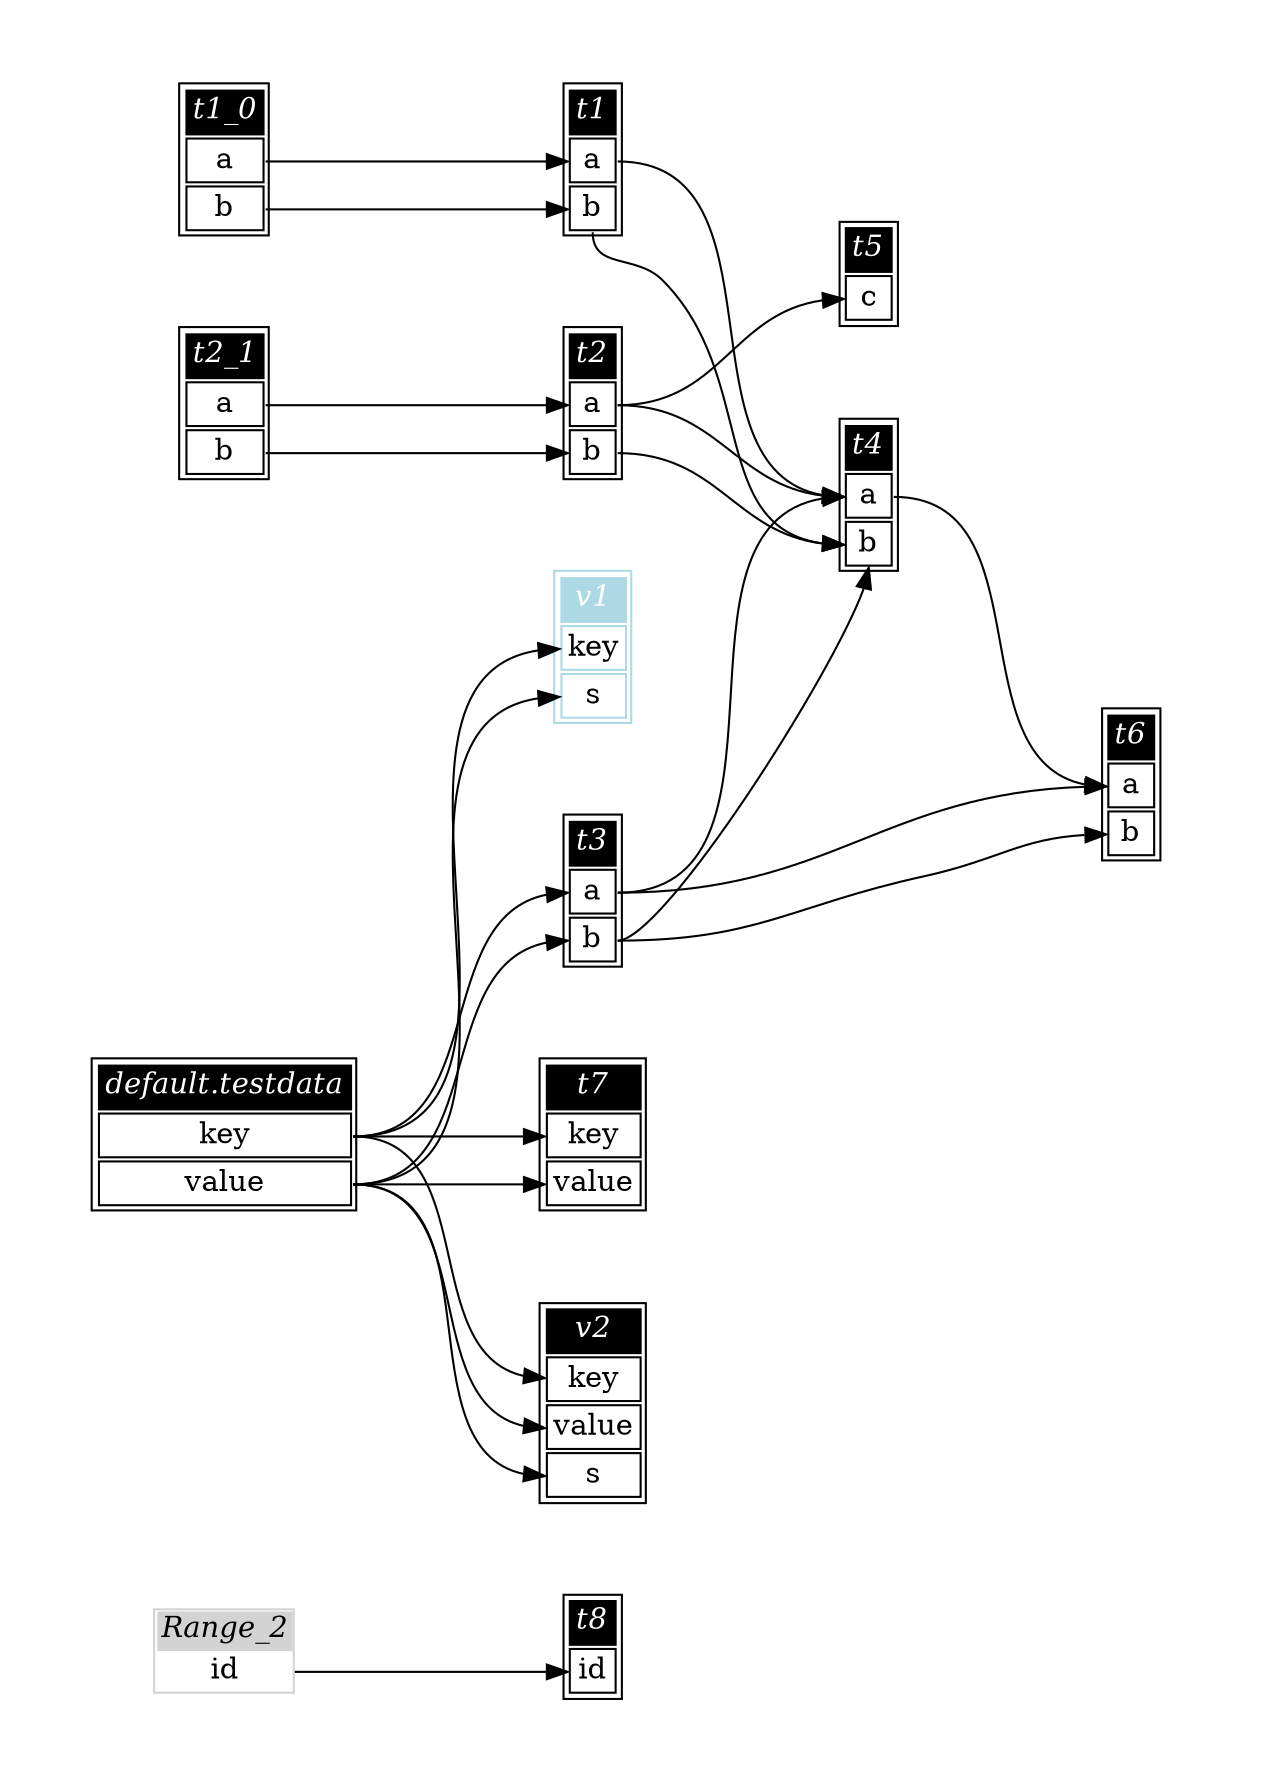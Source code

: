 // Automatically generated by SQLFlowTestSuite


digraph {
  graph [pad="0.5" nodesep="0.5" ranksep="1" fontname="Helvetica" rankdir=LR];
  node [shape=plaintext]

  
"Range_2" [label=<
<table color="lightgray" border="1" cellborder="0" cellspacing="0">
  <tr><td bgcolor="lightgray" port="nodeName"><i>Range_2</i></td></tr>
  <tr><td port="0">id</td></tr>
</table>>];
       

"default.testdata" [color="black" label=<
<table>
  <tr><td bgcolor="black" port="nodeName"><i><font color="white">default.testdata</font></i></td></tr>
  <tr><td port="0">key</td></tr>
<tr><td port="1">value</td></tr>
</table>>];
       

"t1" [color="black" label=<
<table>
  <tr><td bgcolor="black" port="nodeName"><i><font color="white">t1</font></i></td></tr>
  <tr><td port="0">a</td></tr>
<tr><td port="1">b</td></tr>
</table>>];
       

"t1_0" [color="black" label=<
<table>
  <tr><td bgcolor="black" port="nodeName"><i><font color="white">t1_0</font></i></td></tr>
  <tr><td port="0">a</td></tr>
<tr><td port="1">b</td></tr>
</table>>];
       

"t2" [color="black" label=<
<table>
  <tr><td bgcolor="black" port="nodeName"><i><font color="white">t2</font></i></td></tr>
  <tr><td port="0">a</td></tr>
<tr><td port="1">b</td></tr>
</table>>];
       

"t2_1" [color="black" label=<
<table>
  <tr><td bgcolor="black" port="nodeName"><i><font color="white">t2_1</font></i></td></tr>
  <tr><td port="0">a</td></tr>
<tr><td port="1">b</td></tr>
</table>>];
       

"t3" [color="black" label=<
<table>
  <tr><td bgcolor="black" port="nodeName"><i><font color="white">t3</font></i></td></tr>
  <tr><td port="0">a</td></tr>
<tr><td port="1">b</td></tr>
</table>>];
       

"t4" [color="black" label=<
<table>
  <tr><td bgcolor="black" port="nodeName"><i><font color="white">t4</font></i></td></tr>
  <tr><td port="0">a</td></tr>
<tr><td port="1">b</td></tr>
</table>>];
       

"t5" [color="black" label=<
<table>
  <tr><td bgcolor="black" port="nodeName"><i><font color="white">t5</font></i></td></tr>
  <tr><td port="0">c</td></tr>
</table>>];
       

"t6" [color="black" label=<
<table>
  <tr><td bgcolor="black" port="nodeName"><i><font color="white">t6</font></i></td></tr>
  <tr><td port="0">a</td></tr>
<tr><td port="1">b</td></tr>
</table>>];
       

"t7" [color="black" label=<
<table>
  <tr><td bgcolor="black" port="nodeName"><i><font color="white">t7</font></i></td></tr>
  <tr><td port="0">key</td></tr>
<tr><td port="1">value</td></tr>
</table>>];
       

"t8" [color="black" label=<
<table>
  <tr><td bgcolor="black" port="nodeName"><i><font color="white">t8</font></i></td></tr>
  <tr><td port="0">id</td></tr>
</table>>];
       

"v1" [color="lightblue" label=<
<table>
  <tr><td bgcolor="lightblue" port="nodeName"><i><font color="white">v1</font></i></td></tr>
  <tr><td port="0">key</td></tr>
<tr><td port="1">s</td></tr>
</table>>];
       

"v2" [color="black" label=<
<table>
  <tr><td bgcolor="black" port="nodeName"><i><font color="white">v2</font></i></td></tr>
  <tr><td port="0">key</td></tr>
<tr><td port="1">value</td></tr>
<tr><td port="2">s</td></tr>
</table>>];
       
  "Range_2":0 -> "t8":0
"default.testdata":0 -> "t3":0
"default.testdata":0 -> "t7":0
"default.testdata":0 -> "v1":0
"default.testdata":0 -> "v2":0
"default.testdata":1 -> "t3":1
"default.testdata":1 -> "t7":1
"default.testdata":1 -> "v1":1
"default.testdata":1 -> "v2":1
"default.testdata":1 -> "v2":2
"t1":0 -> "t4":0
"t1":1 -> "t4":1
"t1_0":0 -> "t1":0
"t1_0":1 -> "t1":1
"t2":0 -> "t4":0
"t2":0 -> "t5":0
"t2":1 -> "t4":1
"t2_1":0 -> "t2":0
"t2_1":1 -> "t2":1
"t3":0 -> "t4":0
"t3":0 -> "t6":0
"t3":1 -> "t4":1
"t3":1 -> "t6":1
"t4":0 -> "t6":0
}
       